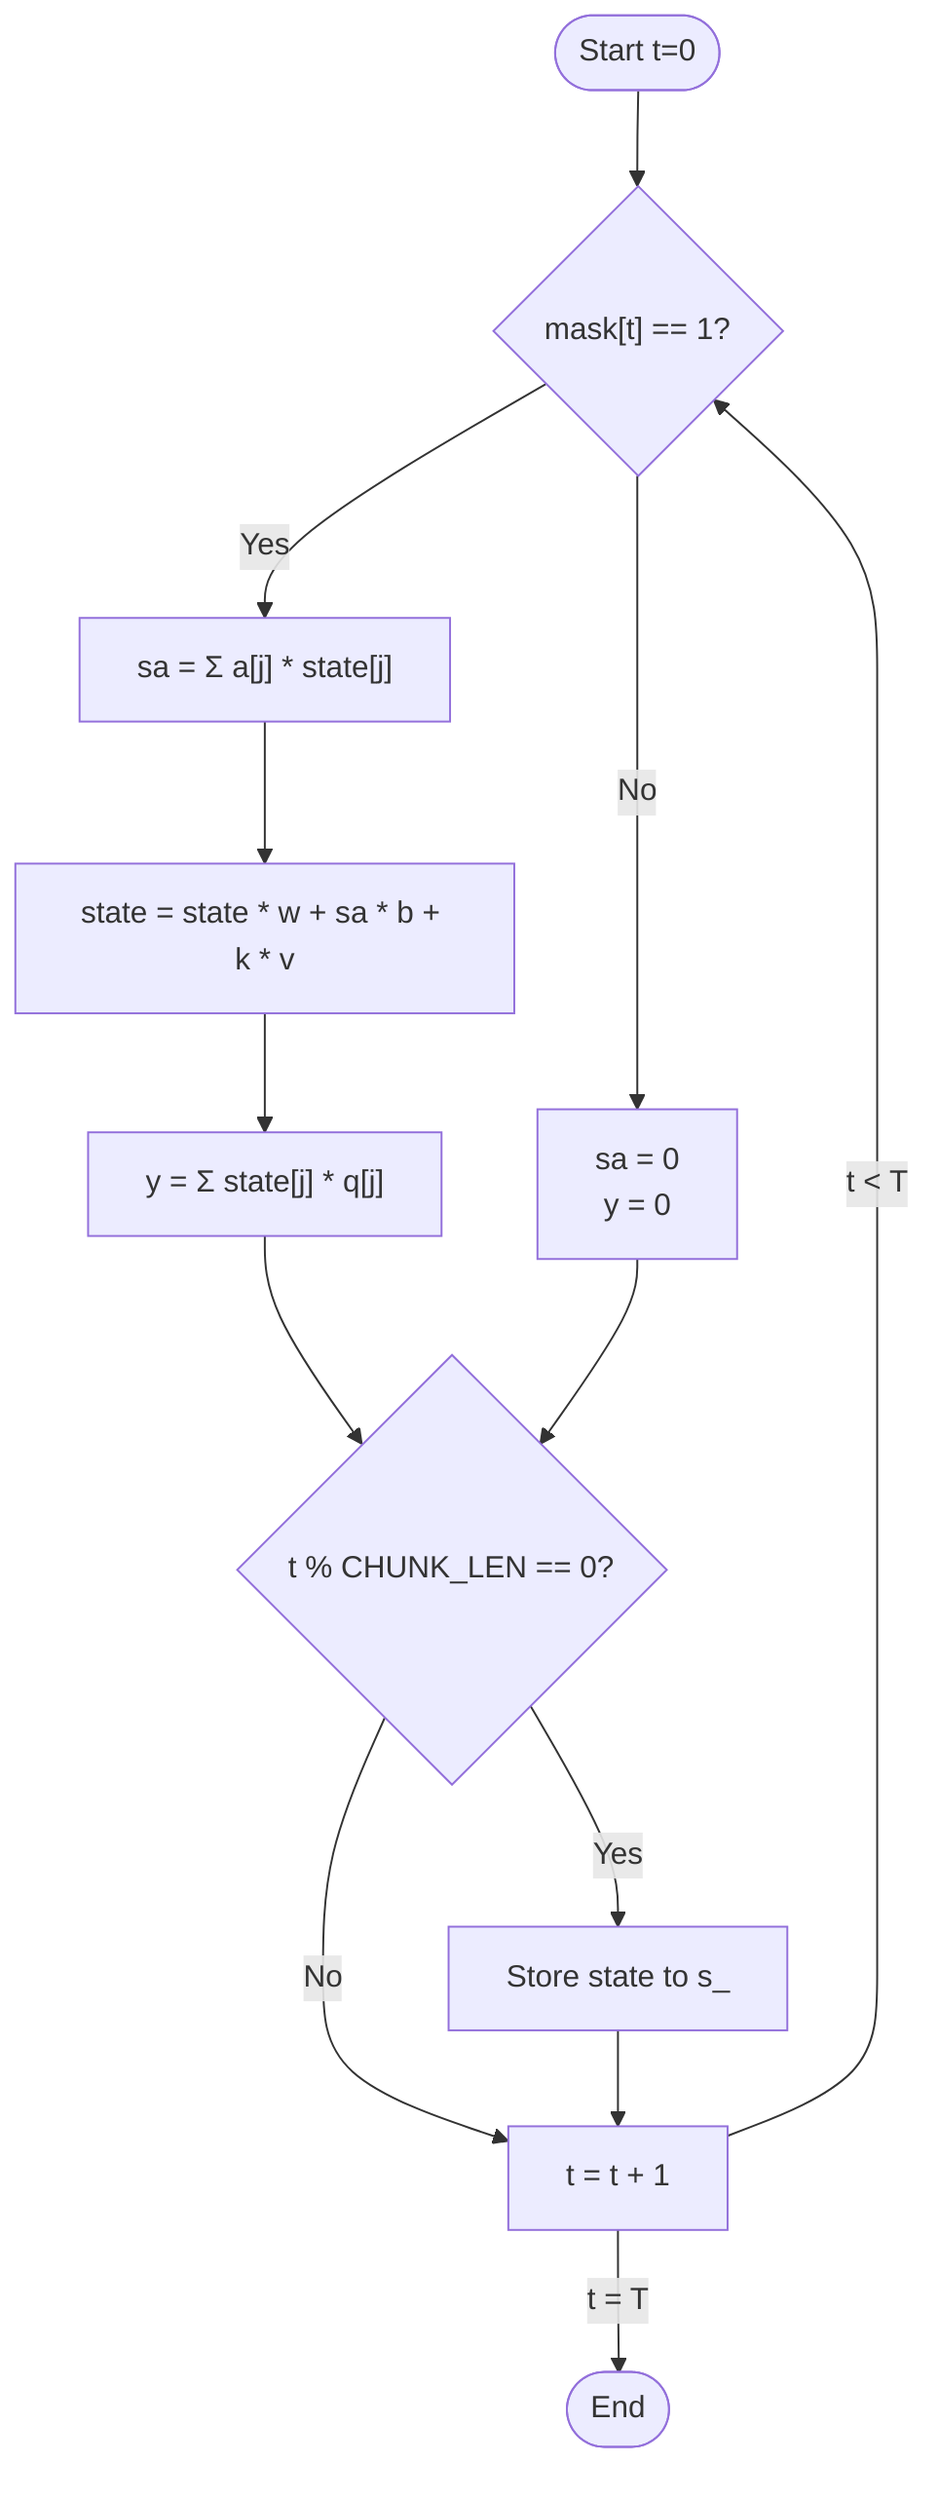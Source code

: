 flowchart TB
    Start([Start t=0]) --> CheckMask
    CheckMask{"mask[t] == 1?"} 
    CheckMask -->|Yes| SA
    CheckMask -->|No| Skip["sa = 0<br>y = 0"]
    SA["sa = Σ a[j] * state[j]"] --> StateUpdate
    StateUpdate["state = state * w + sa * b + k * v"] --> Output
    Output["y = Σ state[j] * q[j]"] --> SaveState
    Skip --> SaveState
    SaveState{"t % CHUNK_LEN == 0?"} 
    SaveState -->|Yes| Store
    SaveState -->|No| NextT
    Store["Store state to s_"] --> NextT
    NextT["t = t + 1"] 
    NextT -->|t < T| CheckMask
    NextT -->|t = T| End([End])